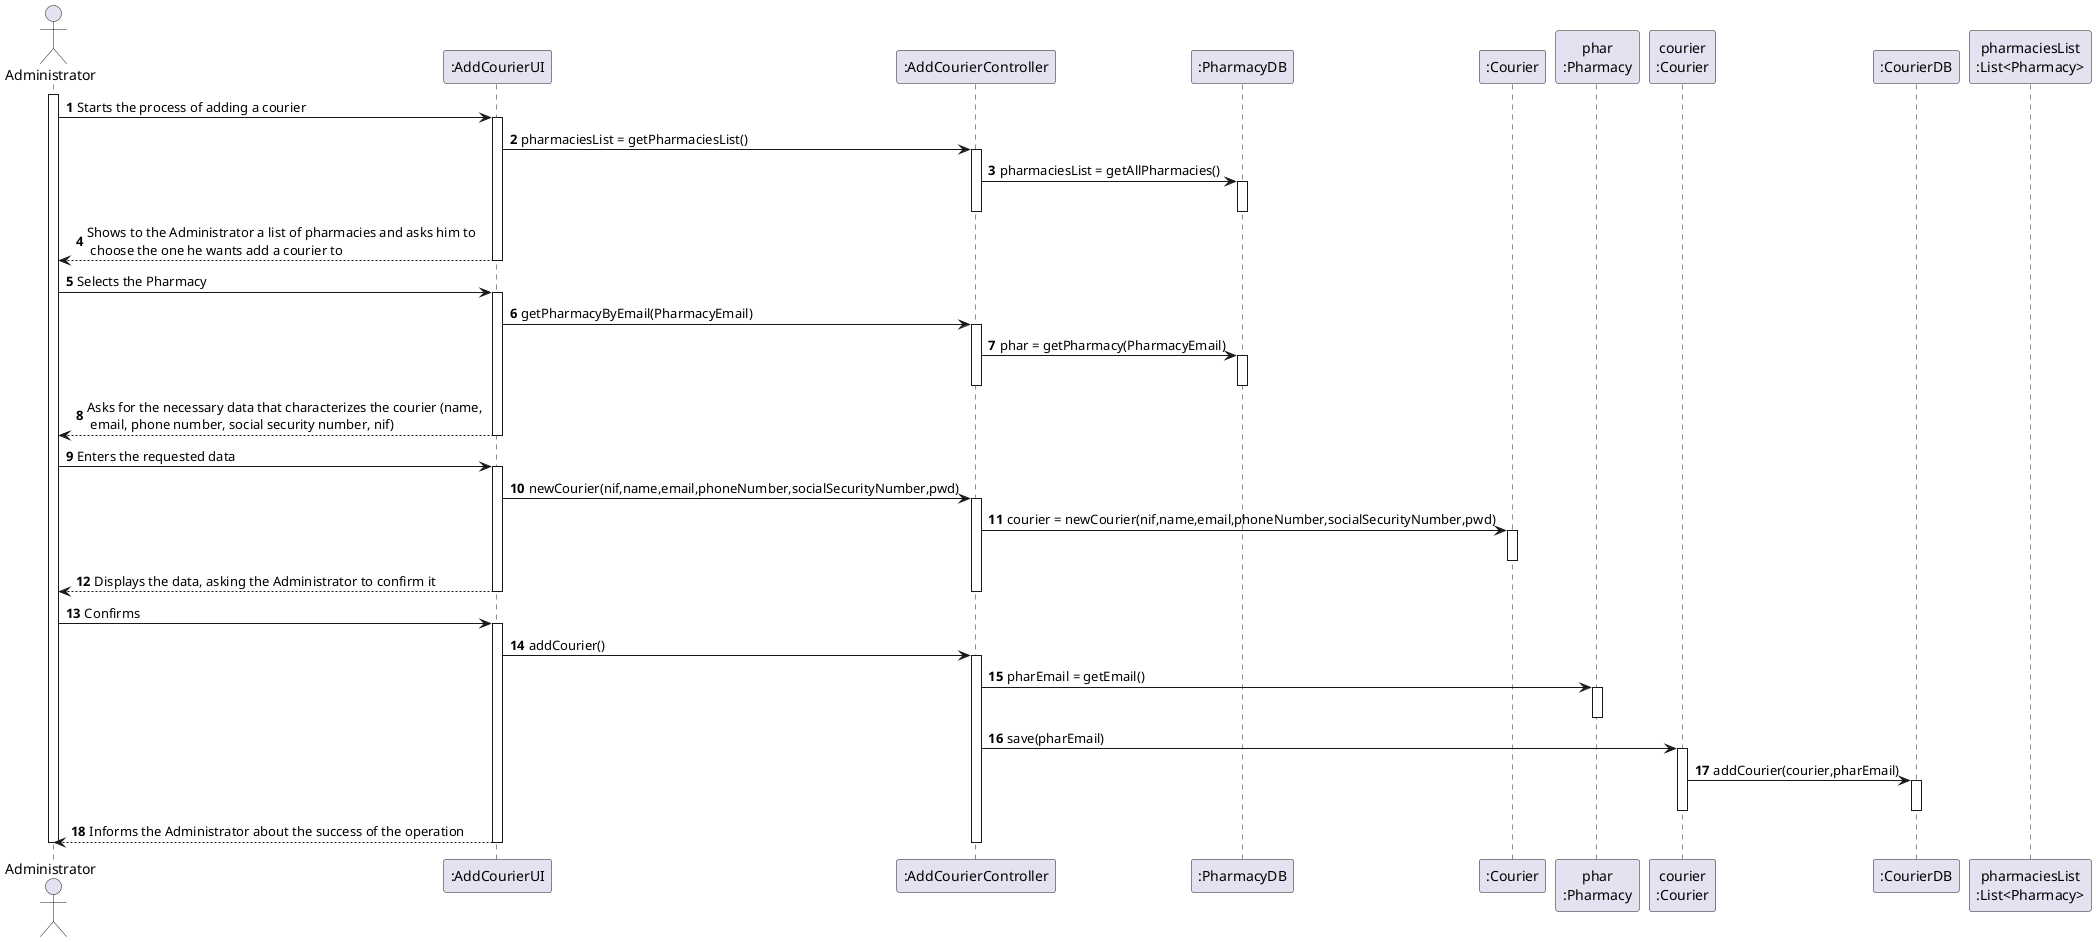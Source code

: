 @startuml
autonumber
'hide footbox
actor "Administrator" as ADM

participant ":AddCourierUI" as UI
participant ":AddCourierController" as CTRL
participant ":PharmacyDB" as PHARDB
participant ":Courier" as SCOOTER
participant "phar\n:Pharmacy" as PHAR
participant "courier\n:Courier" as OSCOOTER
participant ":CourierDB" as SCOOTERDB
participant "pharmaciesList\n:List<Pharmacy>" as LPHAR

activate ADM
ADM -> UI : Starts the process of adding a courier
activate UI

UI -> CTRL : pharmaciesList = getPharmaciesList()
activate CTRL

CTRL -> PHARDB: pharmaciesList = getAllPharmacies()
activate PHARDB
deactivate PHARDB

deactivate CTRL

UI --> ADM : Shows to the Administrator a list of pharmacies and asks him to \n choose the one he wants add a courier to
deactivate UI

ADM -> UI : Selects the Pharmacy
activate UI

UI -> CTRL : getPharmacyByEmail(PharmacyEmail)
activate CTRL

CTRL -> PHARDB: phar = getPharmacy(PharmacyEmail)
activate PHARDB
deactivate PHARDB

deactivate CTRL

UI --> ADM : Asks for the necessary data that characterizes the courier (name, \n email, phone number, social security number, nif)
deactivate UI

ADM -> UI : Enters the requested data
activate UI

UI -> CTRL : newCourier(nif,name,email,phoneNumber,socialSecurityNumber,pwd)
activate CTRL

CTRL -> SCOOTER: courier = newCourier(nif,name,email,phoneNumber,socialSecurityNumber,pwd)
activate SCOOTER
deactivate SCOOTER

UI --> ADM:  Displays the data, asking the Administrator to confirm it
deactivate CTRL
deactivate UI

ADM -> UI : Confirms
activate UI
UI -> CTRL : addCourier()
activate CTRL

CTRL -> PHAR : pharEmail = getEmail()
activate PHAR
deactivate PHAR

CTRL -> OSCOOTER : save(pharEmail)
activate OSCOOTER

OSCOOTER -> SCOOTERDB : addCourier(courier,pharEmail)
activate SCOOTERDB
deactivate SCOOTERDB
deactivate OSCOOTER

UI --> ADM : Informs the Administrator about the success of the operation
deactivate CTRL
deactivate UI

deactivate ADM

@enduml
